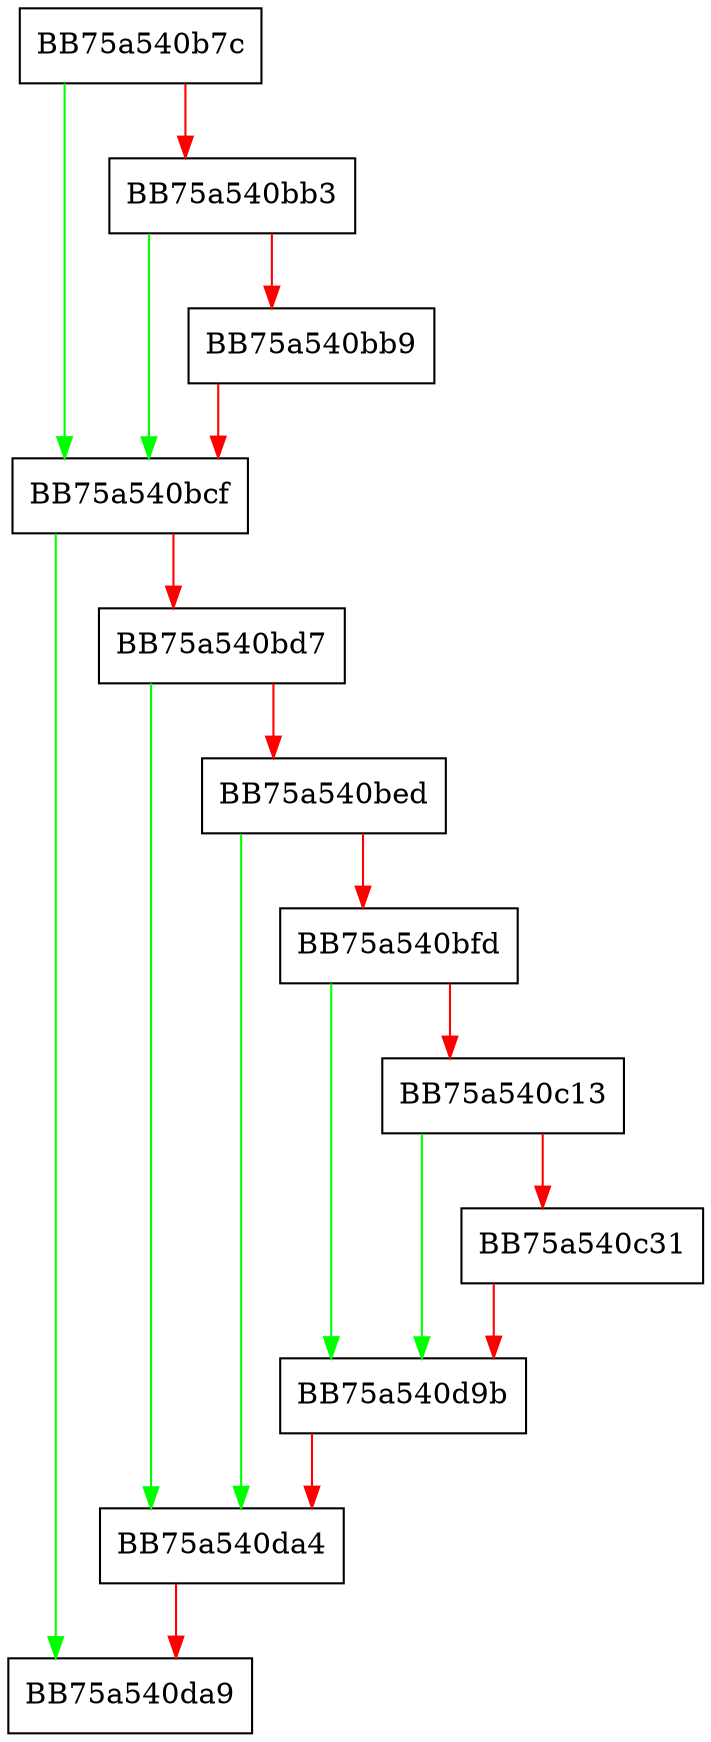digraph ReportLeak {
  node [shape="box"];
  graph [splines=ortho];
  BB75a540b7c -> BB75a540bcf [color="green"];
  BB75a540b7c -> BB75a540bb3 [color="red"];
  BB75a540bb3 -> BB75a540bcf [color="green"];
  BB75a540bb3 -> BB75a540bb9 [color="red"];
  BB75a540bb9 -> BB75a540bcf [color="red"];
  BB75a540bcf -> BB75a540da9 [color="green"];
  BB75a540bcf -> BB75a540bd7 [color="red"];
  BB75a540bd7 -> BB75a540da4 [color="green"];
  BB75a540bd7 -> BB75a540bed [color="red"];
  BB75a540bed -> BB75a540da4 [color="green"];
  BB75a540bed -> BB75a540bfd [color="red"];
  BB75a540bfd -> BB75a540d9b [color="green"];
  BB75a540bfd -> BB75a540c13 [color="red"];
  BB75a540c13 -> BB75a540d9b [color="green"];
  BB75a540c13 -> BB75a540c31 [color="red"];
  BB75a540c31 -> BB75a540d9b [color="red"];
  BB75a540d9b -> BB75a540da4 [color="red"];
  BB75a540da4 -> BB75a540da9 [color="red"];
}